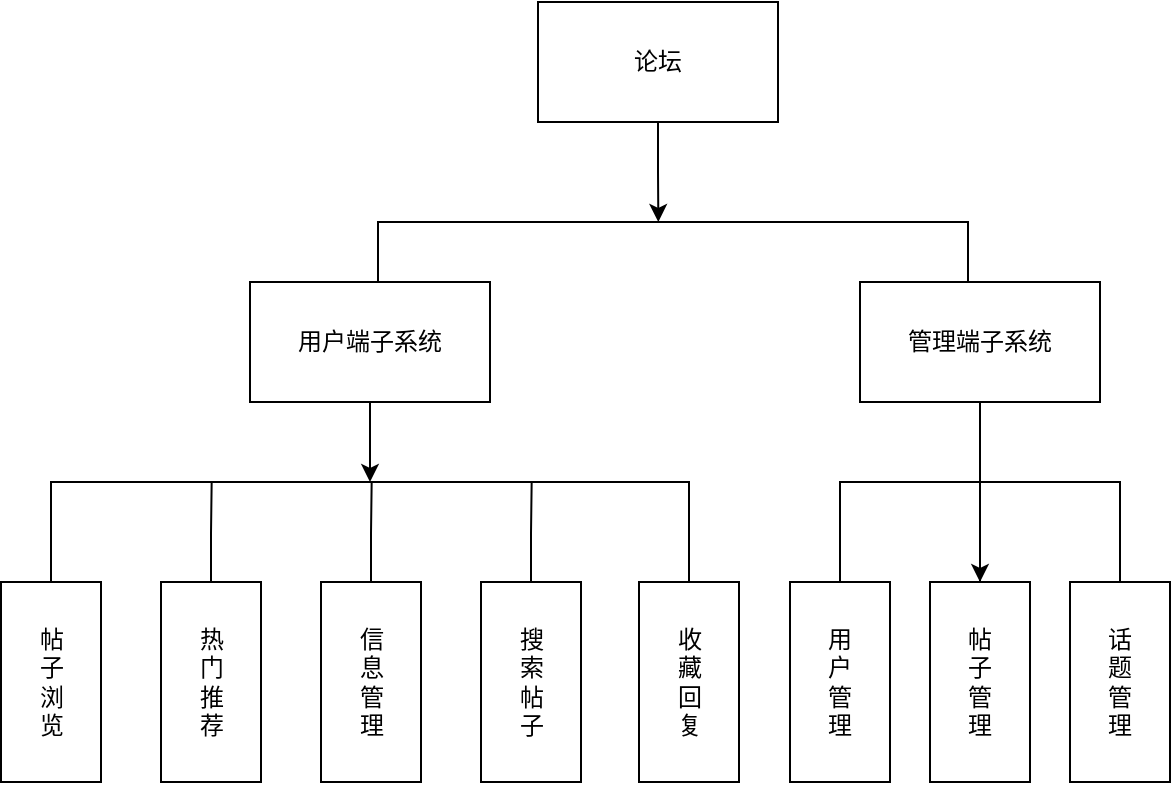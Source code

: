 <mxfile version="17.4.0" type="github">
  <diagram id="6OVNL7MLLj3abh7c32OE" name="Page-1">
    <mxGraphModel dx="1165" dy="644" grid="1" gridSize="10" guides="1" tooltips="1" connect="1" arrows="1" fold="1" page="1" pageScale="1" pageWidth="827" pageHeight="1169" math="0" shadow="0">
      <root>
        <mxCell id="0" />
        <mxCell id="1" parent="0" />
        <mxCell id="kMjIAKgMOnP7UoTgWlDa-19" style="edgeStyle=orthogonalEdgeStyle;rounded=0;orthogonalLoop=1;jettySize=auto;html=1;exitX=0.5;exitY=1;exitDx=0;exitDy=0;endArrow=classic;endFill=1;" edge="1" parent="1" source="kMjIAKgMOnP7UoTgWlDa-1">
          <mxGeometry relative="1" as="geometry">
            <mxPoint x="414.167" y="160" as="targetPoint" />
          </mxGeometry>
        </mxCell>
        <mxCell id="kMjIAKgMOnP7UoTgWlDa-1" value="论坛" style="rounded=0;whiteSpace=wrap;html=1;" vertex="1" parent="1">
          <mxGeometry x="354" y="50" width="120" height="60" as="geometry" />
        </mxCell>
        <mxCell id="kMjIAKgMOnP7UoTgWlDa-18" style="edgeStyle=orthogonalEdgeStyle;rounded=0;orthogonalLoop=1;jettySize=auto;html=1;exitX=0.5;exitY=0;exitDx=0;exitDy=0;endArrow=none;endFill=0;entryX=0.5;entryY=0;entryDx=0;entryDy=0;" edge="1" parent="1">
          <mxGeometry relative="1" as="geometry">
            <mxPoint x="579" y="190" as="targetPoint" />
            <mxPoint x="274" y="190" as="sourcePoint" />
            <Array as="points">
              <mxPoint x="274" y="160" />
              <mxPoint x="569" y="160" />
            </Array>
          </mxGeometry>
        </mxCell>
        <mxCell id="kMjIAKgMOnP7UoTgWlDa-24" style="edgeStyle=orthogonalEdgeStyle;rounded=0;orthogonalLoop=1;jettySize=auto;html=1;exitX=0.5;exitY=1;exitDx=0;exitDy=0;endArrow=classic;endFill=1;" edge="1" parent="1" source="kMjIAKgMOnP7UoTgWlDa-2">
          <mxGeometry relative="1" as="geometry">
            <mxPoint x="270" y="290" as="targetPoint" />
          </mxGeometry>
        </mxCell>
        <mxCell id="kMjIAKgMOnP7UoTgWlDa-2" value="用户端子系统" style="rounded=0;whiteSpace=wrap;html=1;" vertex="1" parent="1">
          <mxGeometry x="210" y="190" width="120" height="60" as="geometry" />
        </mxCell>
        <mxCell id="kMjIAKgMOnP7UoTgWlDa-31" value="" style="edgeStyle=orthogonalEdgeStyle;rounded=0;orthogonalLoop=1;jettySize=auto;html=1;endArrow=classic;endFill=1;" edge="1" parent="1" source="kMjIAKgMOnP7UoTgWlDa-4" target="kMjIAKgMOnP7UoTgWlDa-11">
          <mxGeometry relative="1" as="geometry" />
        </mxCell>
        <mxCell id="kMjIAKgMOnP7UoTgWlDa-4" value="管理端子系统" style="rounded=0;whiteSpace=wrap;html=1;" vertex="1" parent="1">
          <mxGeometry x="515" y="190" width="120" height="60" as="geometry" />
        </mxCell>
        <mxCell id="kMjIAKgMOnP7UoTgWlDa-20" style="edgeStyle=orthogonalEdgeStyle;rounded=0;orthogonalLoop=1;jettySize=auto;html=1;exitX=0.5;exitY=0;exitDx=0;exitDy=0;entryX=0.5;entryY=0;entryDx=0;entryDy=0;endArrow=none;endFill=0;" edge="1" parent="1" source="kMjIAKgMOnP7UoTgWlDa-5" target="kMjIAKgMOnP7UoTgWlDa-8">
          <mxGeometry relative="1" as="geometry">
            <Array as="points">
              <mxPoint x="111" y="290" />
              <mxPoint x="430" y="290" />
            </Array>
          </mxGeometry>
        </mxCell>
        <mxCell id="kMjIAKgMOnP7UoTgWlDa-5" value="帖&lt;br&gt;子&lt;br&gt;浏&lt;br&gt;览" style="rounded=0;whiteSpace=wrap;html=1;" vertex="1" parent="1">
          <mxGeometry x="85.5" y="340" width="50" height="100" as="geometry" />
        </mxCell>
        <mxCell id="kMjIAKgMOnP7UoTgWlDa-23" style="edgeStyle=orthogonalEdgeStyle;rounded=0;orthogonalLoop=1;jettySize=auto;html=1;exitX=0.5;exitY=0;exitDx=0;exitDy=0;endArrow=none;endFill=0;" edge="1" parent="1" source="kMjIAKgMOnP7UoTgWlDa-7">
          <mxGeometry relative="1" as="geometry">
            <mxPoint x="350.833" y="290" as="targetPoint" />
          </mxGeometry>
        </mxCell>
        <mxCell id="kMjIAKgMOnP7UoTgWlDa-7" value="搜&lt;br&gt;索&lt;br&gt;帖&lt;br&gt;子" style="rounded=0;whiteSpace=wrap;html=1;" vertex="1" parent="1">
          <mxGeometry x="325.5" y="340" width="50" height="100" as="geometry" />
        </mxCell>
        <mxCell id="kMjIAKgMOnP7UoTgWlDa-8" value="收&lt;br&gt;藏&lt;br&gt;回&lt;br&gt;复" style="rounded=0;whiteSpace=wrap;html=1;" vertex="1" parent="1">
          <mxGeometry x="404.5" y="340" width="50" height="100" as="geometry" />
        </mxCell>
        <mxCell id="kMjIAKgMOnP7UoTgWlDa-22" style="edgeStyle=orthogonalEdgeStyle;rounded=0;orthogonalLoop=1;jettySize=auto;html=1;exitX=0.5;exitY=0;exitDx=0;exitDy=0;endArrow=none;endFill=0;" edge="1" parent="1" source="kMjIAKgMOnP7UoTgWlDa-9">
          <mxGeometry relative="1" as="geometry">
            <mxPoint x="270.833" y="290" as="targetPoint" />
          </mxGeometry>
        </mxCell>
        <mxCell id="kMjIAKgMOnP7UoTgWlDa-9" value="信&lt;br&gt;息&lt;br&gt;管&lt;br&gt;理" style="rounded=0;whiteSpace=wrap;html=1;" vertex="1" parent="1">
          <mxGeometry x="245.5" y="340" width="50" height="100" as="geometry" />
        </mxCell>
        <mxCell id="kMjIAKgMOnP7UoTgWlDa-26" style="edgeStyle=orthogonalEdgeStyle;rounded=0;orthogonalLoop=1;jettySize=auto;html=1;exitX=0.5;exitY=0;exitDx=0;exitDy=0;entryX=0.5;entryY=0;entryDx=0;entryDy=0;endArrow=none;endFill=0;" edge="1" parent="1" source="kMjIAKgMOnP7UoTgWlDa-10" target="kMjIAKgMOnP7UoTgWlDa-13">
          <mxGeometry relative="1" as="geometry">
            <Array as="points">
              <mxPoint x="505" y="290" />
              <mxPoint x="645" y="290" />
            </Array>
          </mxGeometry>
        </mxCell>
        <mxCell id="kMjIAKgMOnP7UoTgWlDa-10" value="用&lt;br&gt;户&lt;br&gt;管&lt;br&gt;理" style="rounded=0;whiteSpace=wrap;html=1;" vertex="1" parent="1">
          <mxGeometry x="480" y="340" width="50" height="100" as="geometry" />
        </mxCell>
        <mxCell id="kMjIAKgMOnP7UoTgWlDa-30" style="edgeStyle=orthogonalEdgeStyle;rounded=0;orthogonalLoop=1;jettySize=auto;html=1;exitX=0.5;exitY=0;exitDx=0;exitDy=0;endArrow=none;endFill=0;" edge="1" parent="1" source="kMjIAKgMOnP7UoTgWlDa-11">
          <mxGeometry relative="1" as="geometry">
            <mxPoint x="575" y="290" as="targetPoint" />
          </mxGeometry>
        </mxCell>
        <mxCell id="kMjIAKgMOnP7UoTgWlDa-11" value="帖&lt;br&gt;子&lt;br&gt;管&lt;br&gt;理" style="rounded=0;whiteSpace=wrap;html=1;" vertex="1" parent="1">
          <mxGeometry x="550" y="340" width="50" height="100" as="geometry" />
        </mxCell>
        <mxCell id="kMjIAKgMOnP7UoTgWlDa-13" value="话&lt;br&gt;题&lt;br&gt;管&lt;br&gt;理" style="rounded=0;whiteSpace=wrap;html=1;" vertex="1" parent="1">
          <mxGeometry x="620" y="340" width="50" height="100" as="geometry" />
        </mxCell>
        <mxCell id="kMjIAKgMOnP7UoTgWlDa-21" style="edgeStyle=orthogonalEdgeStyle;rounded=0;orthogonalLoop=1;jettySize=auto;html=1;exitX=0.5;exitY=0;exitDx=0;exitDy=0;endArrow=none;endFill=0;" edge="1" parent="1" source="kMjIAKgMOnP7UoTgWlDa-14">
          <mxGeometry relative="1" as="geometry">
            <mxPoint x="190.833" y="290" as="targetPoint" />
          </mxGeometry>
        </mxCell>
        <mxCell id="kMjIAKgMOnP7UoTgWlDa-14" value="热&lt;br&gt;门&lt;br&gt;推&lt;br&gt;荐" style="rounded=0;whiteSpace=wrap;html=1;" vertex="1" parent="1">
          <mxGeometry x="165.5" y="340" width="50" height="100" as="geometry" />
        </mxCell>
      </root>
    </mxGraphModel>
  </diagram>
</mxfile>
